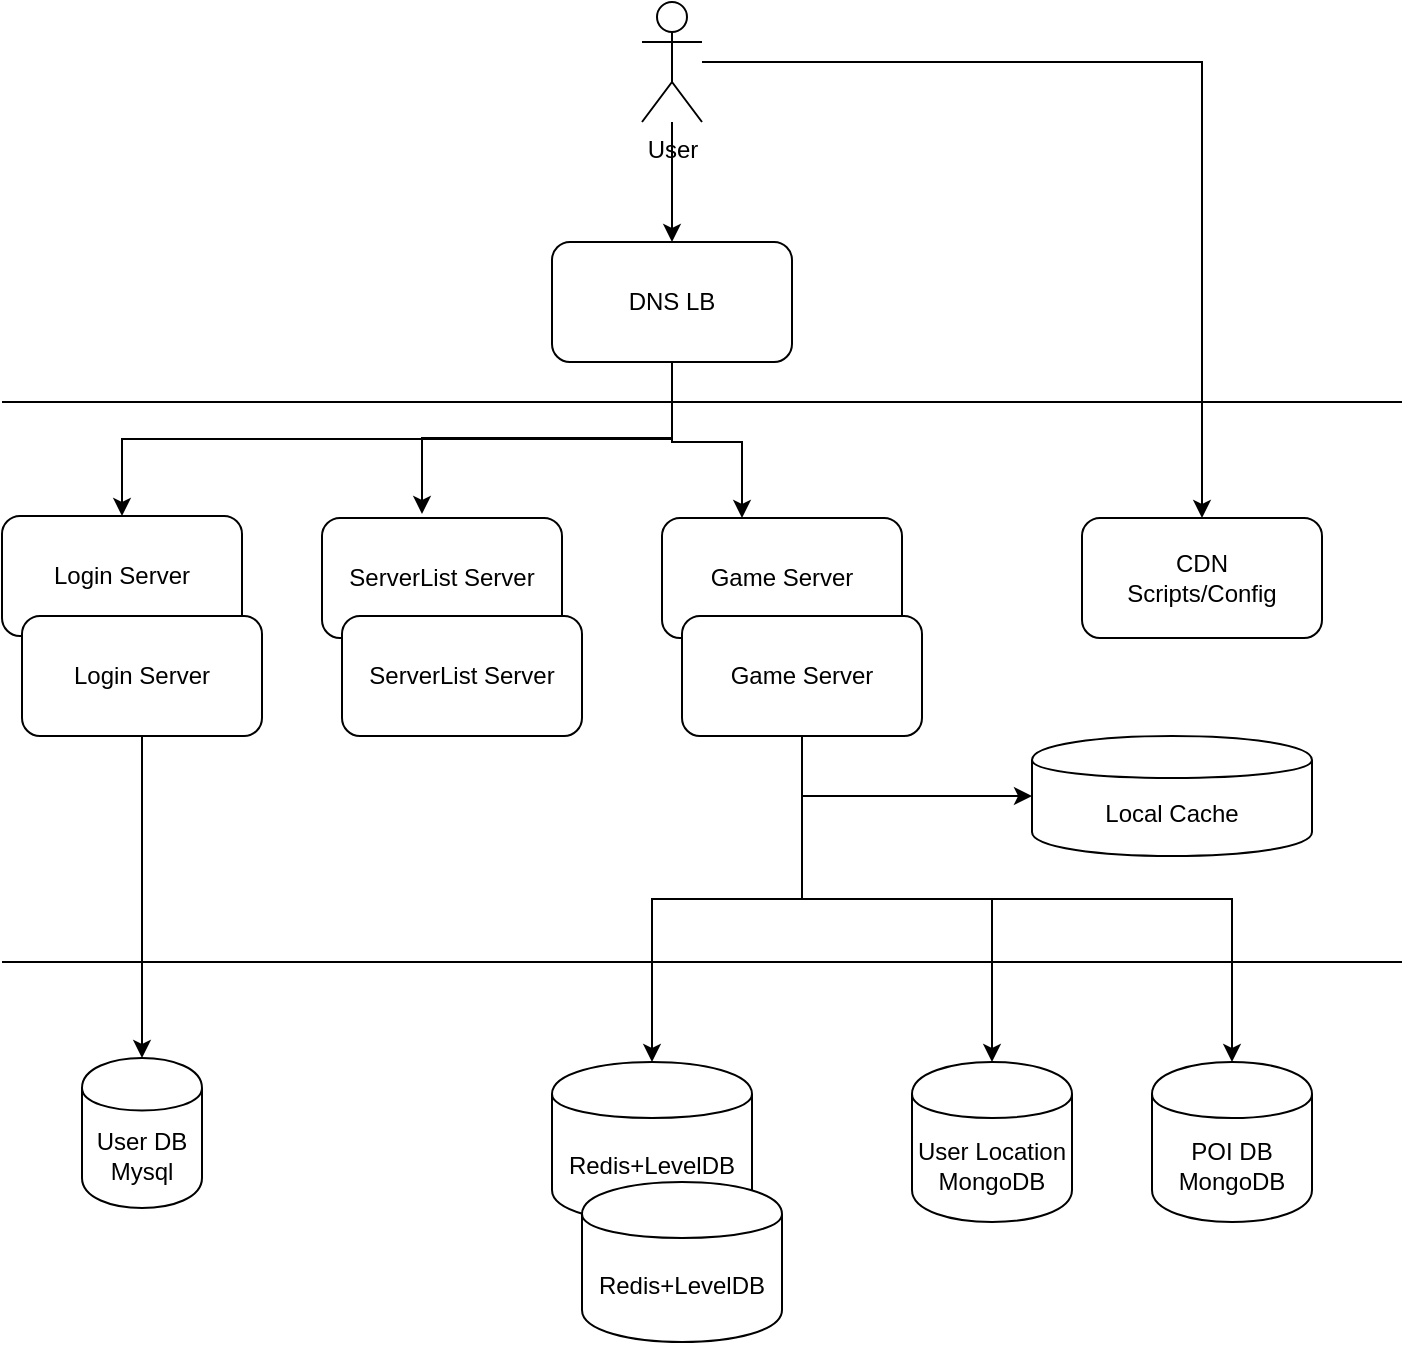 <mxfile version="13.4.2" type="github">
  <diagram id="B_QkFzZtCHSM38VKsJ9S" name="Page-1">
    <mxGraphModel dx="946" dy="537" grid="1" gridSize="10" guides="1" tooltips="1" connect="1" arrows="1" fold="1" page="1" pageScale="1" pageWidth="827" pageHeight="1169" math="0" shadow="0">
      <root>
        <mxCell id="0" />
        <mxCell id="1" parent="0" />
        <mxCell id="7ppkrrDHbv6pOlSbB4aA-1" value="" style="endArrow=none;html=1;" parent="1" edge="1">
          <mxGeometry width="50" height="50" relative="1" as="geometry">
            <mxPoint x="40" y="500" as="sourcePoint" />
            <mxPoint x="740" y="500" as="targetPoint" />
          </mxGeometry>
        </mxCell>
        <mxCell id="7ppkrrDHbv6pOlSbB4aA-2" value="" style="endArrow=none;html=1;" parent="1" edge="1">
          <mxGeometry width="50" height="50" relative="1" as="geometry">
            <mxPoint x="40" y="220" as="sourcePoint" />
            <mxPoint x="740" y="220" as="targetPoint" />
          </mxGeometry>
        </mxCell>
        <mxCell id="7ppkrrDHbv6pOlSbB4aA-15" style="edgeStyle=orthogonalEdgeStyle;rounded=0;orthogonalLoop=1;jettySize=auto;html=1;entryX=0.5;entryY=0;entryDx=0;entryDy=0;" parent="1" source="7ppkrrDHbv6pOlSbB4aA-3" target="7ppkrrDHbv6pOlSbB4aA-14" edge="1">
          <mxGeometry relative="1" as="geometry" />
        </mxCell>
        <mxCell id="7ppkrrDHbv6pOlSbB4aA-29" style="edgeStyle=orthogonalEdgeStyle;rounded=0;orthogonalLoop=1;jettySize=auto;html=1;entryX=0.5;entryY=0;entryDx=0;entryDy=0;" parent="1" source="7ppkrrDHbv6pOlSbB4aA-3" target="7ppkrrDHbv6pOlSbB4aA-24" edge="1">
          <mxGeometry relative="1" as="geometry" />
        </mxCell>
        <mxCell id="7ppkrrDHbv6pOlSbB4aA-3" value="User" style="shape=umlActor;verticalLabelPosition=bottom;verticalAlign=top;html=1;outlineConnect=0;" parent="1" vertex="1">
          <mxGeometry x="360" y="20" width="30" height="60" as="geometry" />
        </mxCell>
        <mxCell id="7ppkrrDHbv6pOlSbB4aA-18" style="edgeStyle=orthogonalEdgeStyle;rounded=0;orthogonalLoop=1;jettySize=auto;html=1;exitX=0.5;exitY=1;exitDx=0;exitDy=0;entryX=0.5;entryY=0;entryDx=0;entryDy=0;" parent="1" source="7ppkrrDHbv6pOlSbB4aA-14" target="7ppkrrDHbv6pOlSbB4aA-16" edge="1">
          <mxGeometry relative="1" as="geometry" />
        </mxCell>
        <mxCell id="7ppkrrDHbv6pOlSbB4aA-21" style="edgeStyle=orthogonalEdgeStyle;rounded=0;orthogonalLoop=1;jettySize=auto;html=1;exitX=0.5;exitY=1;exitDx=0;exitDy=0;" parent="1" edge="1">
          <mxGeometry relative="1" as="geometry">
            <mxPoint x="375" y="207" as="sourcePoint" />
            <mxPoint x="410" y="278" as="targetPoint" />
            <Array as="points">
              <mxPoint x="375" y="240" />
              <mxPoint x="410" y="240" />
            </Array>
          </mxGeometry>
        </mxCell>
        <mxCell id="7ppkrrDHbv6pOlSbB4aA-42" style="edgeStyle=orthogonalEdgeStyle;rounded=0;orthogonalLoop=1;jettySize=auto;html=1;" parent="1" edge="1">
          <mxGeometry relative="1" as="geometry">
            <mxPoint x="375" y="198" as="sourcePoint" />
            <mxPoint x="250" y="276" as="targetPoint" />
            <Array as="points">
              <mxPoint x="375" y="238" />
              <mxPoint x="250" y="238" />
            </Array>
          </mxGeometry>
        </mxCell>
        <mxCell id="7ppkrrDHbv6pOlSbB4aA-14" value="DNS LB" style="rounded=1;whiteSpace=wrap;html=1;" parent="1" vertex="1">
          <mxGeometry x="315" y="140" width="120" height="60" as="geometry" />
        </mxCell>
        <mxCell id="7ppkrrDHbv6pOlSbB4aA-16" value="Login Server" style="rounded=1;whiteSpace=wrap;html=1;" parent="1" vertex="1">
          <mxGeometry x="40" y="277" width="120" height="60" as="geometry" />
        </mxCell>
        <mxCell id="7ppkrrDHbv6pOlSbB4aA-44" style="edgeStyle=orthogonalEdgeStyle;rounded=0;orthogonalLoop=1;jettySize=auto;html=1;exitX=0.5;exitY=1;exitDx=0;exitDy=0;" parent="1" source="7ppkrrDHbv6pOlSbB4aA-17" target="7ppkrrDHbv6pOlSbB4aA-27" edge="1">
          <mxGeometry relative="1" as="geometry" />
        </mxCell>
        <mxCell id="7ppkrrDHbv6pOlSbB4aA-17" value="Login Server" style="rounded=1;whiteSpace=wrap;html=1;" parent="1" vertex="1">
          <mxGeometry x="50" y="327" width="120" height="60" as="geometry" />
        </mxCell>
        <mxCell id="7ppkrrDHbv6pOlSbB4aA-20" value="Game Server" style="rounded=1;whiteSpace=wrap;html=1;" parent="1" vertex="1">
          <mxGeometry x="370" y="278" width="120" height="60" as="geometry" />
        </mxCell>
        <mxCell id="7ppkrrDHbv6pOlSbB4aA-34" style="edgeStyle=orthogonalEdgeStyle;rounded=0;orthogonalLoop=1;jettySize=auto;html=1;exitX=0.5;exitY=1;exitDx=0;exitDy=0;entryX=0.5;entryY=0;entryDx=0;entryDy=0;" parent="1" source="7ppkrrDHbv6pOlSbB4aA-23" target="7ppkrrDHbv6pOlSbB4aA-30" edge="1">
          <mxGeometry relative="1" as="geometry" />
        </mxCell>
        <mxCell id="7ppkrrDHbv6pOlSbB4aA-35" style="edgeStyle=orthogonalEdgeStyle;rounded=0;orthogonalLoop=1;jettySize=auto;html=1;exitX=0.5;exitY=1;exitDx=0;exitDy=0;entryX=0.5;entryY=0;entryDx=0;entryDy=0;" parent="1" source="7ppkrrDHbv6pOlSbB4aA-23" target="7ppkrrDHbv6pOlSbB4aA-32" edge="1">
          <mxGeometry relative="1" as="geometry" />
        </mxCell>
        <mxCell id="7ppkrrDHbv6pOlSbB4aA-36" style="edgeStyle=orthogonalEdgeStyle;rounded=0;orthogonalLoop=1;jettySize=auto;html=1;exitX=0.5;exitY=1;exitDx=0;exitDy=0;" parent="1" source="7ppkrrDHbv6pOlSbB4aA-23" target="7ppkrrDHbv6pOlSbB4aA-33" edge="1">
          <mxGeometry relative="1" as="geometry" />
        </mxCell>
        <mxCell id="7ppkrrDHbv6pOlSbB4aA-43" style="edgeStyle=orthogonalEdgeStyle;rounded=0;orthogonalLoop=1;jettySize=auto;html=1;exitX=0.5;exitY=1;exitDx=0;exitDy=0;entryX=0;entryY=0.5;entryDx=0;entryDy=0;" parent="1" source="7ppkrrDHbv6pOlSbB4aA-23" target="7ppkrrDHbv6pOlSbB4aA-37" edge="1">
          <mxGeometry relative="1" as="geometry" />
        </mxCell>
        <mxCell id="7ppkrrDHbv6pOlSbB4aA-23" value="Game Server" style="rounded=1;whiteSpace=wrap;html=1;" parent="1" vertex="1">
          <mxGeometry x="380" y="327" width="120" height="60" as="geometry" />
        </mxCell>
        <mxCell id="7ppkrrDHbv6pOlSbB4aA-24" value="CDN&lt;br&gt;Scripts/Config" style="rounded=1;whiteSpace=wrap;html=1;" parent="1" vertex="1">
          <mxGeometry x="580" y="278" width="120" height="60" as="geometry" />
        </mxCell>
        <mxCell id="7ppkrrDHbv6pOlSbB4aA-27" value="User DB&lt;br&gt;Mysql" style="shape=cylinder;whiteSpace=wrap;html=1;boundedLbl=1;backgroundOutline=1;" parent="1" vertex="1">
          <mxGeometry x="80" y="548" width="60" height="75" as="geometry" />
        </mxCell>
        <mxCell id="7ppkrrDHbv6pOlSbB4aA-30" value="Redis+LevelDB" style="shape=cylinder;whiteSpace=wrap;html=1;boundedLbl=1;backgroundOutline=1;" parent="1" vertex="1">
          <mxGeometry x="315" y="550" width="100" height="80" as="geometry" />
        </mxCell>
        <mxCell id="7ppkrrDHbv6pOlSbB4aA-31" value="Redis+LevelDB" style="shape=cylinder;whiteSpace=wrap;html=1;boundedLbl=1;backgroundOutline=1;" parent="1" vertex="1">
          <mxGeometry x="330" y="610" width="100" height="80" as="geometry" />
        </mxCell>
        <mxCell id="7ppkrrDHbv6pOlSbB4aA-32" value="User Location&lt;br&gt;MongoDB" style="shape=cylinder;whiteSpace=wrap;html=1;boundedLbl=1;backgroundOutline=1;" parent="1" vertex="1">
          <mxGeometry x="495" y="550" width="80" height="80" as="geometry" />
        </mxCell>
        <mxCell id="7ppkrrDHbv6pOlSbB4aA-33" value="POI DB&lt;br&gt;MongoDB" style="shape=cylinder;whiteSpace=wrap;html=1;boundedLbl=1;backgroundOutline=1;" parent="1" vertex="1">
          <mxGeometry x="615" y="550" width="80" height="80" as="geometry" />
        </mxCell>
        <mxCell id="7ppkrrDHbv6pOlSbB4aA-37" value="Local Cache" style="shape=cylinder;whiteSpace=wrap;html=1;boundedLbl=1;backgroundOutline=1;" parent="1" vertex="1">
          <mxGeometry x="555" y="387" width="140" height="60" as="geometry" />
        </mxCell>
        <mxCell id="7ppkrrDHbv6pOlSbB4aA-40" value="ServerList Server" style="rounded=1;whiteSpace=wrap;html=1;" parent="1" vertex="1">
          <mxGeometry x="200" y="278" width="120" height="60" as="geometry" />
        </mxCell>
        <mxCell id="7ppkrrDHbv6pOlSbB4aA-41" value="ServerList Server" style="rounded=1;whiteSpace=wrap;html=1;" parent="1" vertex="1">
          <mxGeometry x="210" y="327" width="120" height="60" as="geometry" />
        </mxCell>
      </root>
    </mxGraphModel>
  </diagram>
</mxfile>
